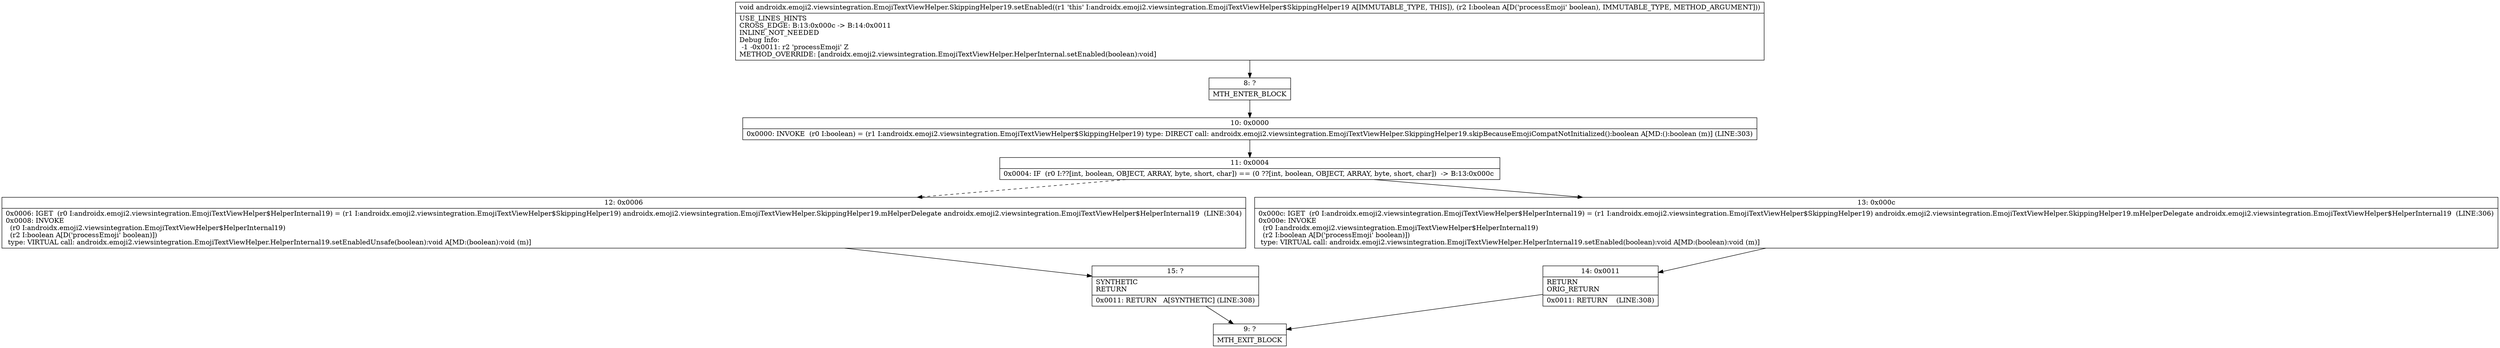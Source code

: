 digraph "CFG forandroidx.emoji2.viewsintegration.EmojiTextViewHelper.SkippingHelper19.setEnabled(Z)V" {
Node_8 [shape=record,label="{8\:\ ?|MTH_ENTER_BLOCK\l}"];
Node_10 [shape=record,label="{10\:\ 0x0000|0x0000: INVOKE  (r0 I:boolean) = (r1 I:androidx.emoji2.viewsintegration.EmojiTextViewHelper$SkippingHelper19) type: DIRECT call: androidx.emoji2.viewsintegration.EmojiTextViewHelper.SkippingHelper19.skipBecauseEmojiCompatNotInitialized():boolean A[MD:():boolean (m)] (LINE:303)\l}"];
Node_11 [shape=record,label="{11\:\ 0x0004|0x0004: IF  (r0 I:??[int, boolean, OBJECT, ARRAY, byte, short, char]) == (0 ??[int, boolean, OBJECT, ARRAY, byte, short, char])  \-\> B:13:0x000c \l}"];
Node_12 [shape=record,label="{12\:\ 0x0006|0x0006: IGET  (r0 I:androidx.emoji2.viewsintegration.EmojiTextViewHelper$HelperInternal19) = (r1 I:androidx.emoji2.viewsintegration.EmojiTextViewHelper$SkippingHelper19) androidx.emoji2.viewsintegration.EmojiTextViewHelper.SkippingHelper19.mHelperDelegate androidx.emoji2.viewsintegration.EmojiTextViewHelper$HelperInternal19  (LINE:304)\l0x0008: INVOKE  \l  (r0 I:androidx.emoji2.viewsintegration.EmojiTextViewHelper$HelperInternal19)\l  (r2 I:boolean A[D('processEmoji' boolean)])\l type: VIRTUAL call: androidx.emoji2.viewsintegration.EmojiTextViewHelper.HelperInternal19.setEnabledUnsafe(boolean):void A[MD:(boolean):void (m)]\l}"];
Node_15 [shape=record,label="{15\:\ ?|SYNTHETIC\lRETURN\l|0x0011: RETURN   A[SYNTHETIC] (LINE:308)\l}"];
Node_9 [shape=record,label="{9\:\ ?|MTH_EXIT_BLOCK\l}"];
Node_13 [shape=record,label="{13\:\ 0x000c|0x000c: IGET  (r0 I:androidx.emoji2.viewsintegration.EmojiTextViewHelper$HelperInternal19) = (r1 I:androidx.emoji2.viewsintegration.EmojiTextViewHelper$SkippingHelper19) androidx.emoji2.viewsintegration.EmojiTextViewHelper.SkippingHelper19.mHelperDelegate androidx.emoji2.viewsintegration.EmojiTextViewHelper$HelperInternal19  (LINE:306)\l0x000e: INVOKE  \l  (r0 I:androidx.emoji2.viewsintegration.EmojiTextViewHelper$HelperInternal19)\l  (r2 I:boolean A[D('processEmoji' boolean)])\l type: VIRTUAL call: androidx.emoji2.viewsintegration.EmojiTextViewHelper.HelperInternal19.setEnabled(boolean):void A[MD:(boolean):void (m)]\l}"];
Node_14 [shape=record,label="{14\:\ 0x0011|RETURN\lORIG_RETURN\l|0x0011: RETURN    (LINE:308)\l}"];
MethodNode[shape=record,label="{void androidx.emoji2.viewsintegration.EmojiTextViewHelper.SkippingHelper19.setEnabled((r1 'this' I:androidx.emoji2.viewsintegration.EmojiTextViewHelper$SkippingHelper19 A[IMMUTABLE_TYPE, THIS]), (r2 I:boolean A[D('processEmoji' boolean), IMMUTABLE_TYPE, METHOD_ARGUMENT]))  | USE_LINES_HINTS\lCROSS_EDGE: B:13:0x000c \-\> B:14:0x0011\lINLINE_NOT_NEEDED\lDebug Info:\l  \-1 \-0x0011: r2 'processEmoji' Z\lMETHOD_OVERRIDE: [androidx.emoji2.viewsintegration.EmojiTextViewHelper.HelperInternal.setEnabled(boolean):void]\l}"];
MethodNode -> Node_8;Node_8 -> Node_10;
Node_10 -> Node_11;
Node_11 -> Node_12[style=dashed];
Node_11 -> Node_13;
Node_12 -> Node_15;
Node_15 -> Node_9;
Node_13 -> Node_14;
Node_14 -> Node_9;
}

